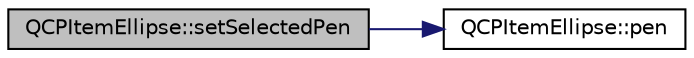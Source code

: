 digraph "QCPItemEllipse::setSelectedPen"
{
  edge [fontname="Helvetica",fontsize="10",labelfontname="Helvetica",labelfontsize="10"];
  node [fontname="Helvetica",fontsize="10",shape=record];
  rankdir="LR";
  Node70 [label="QCPItemEllipse::setSelectedPen",height=0.2,width=0.4,color="black", fillcolor="grey75", style="filled", fontcolor="black"];
  Node70 -> Node71 [color="midnightblue",fontsize="10",style="solid",fontname="Helvetica"];
  Node71 [label="QCPItemEllipse::pen",height=0.2,width=0.4,color="black", fillcolor="white", style="filled",URL="$da/d8f/class_q_c_p_item_ellipse.html#a8288f7ce760fc795f5ce4e61136bda19"];
}
